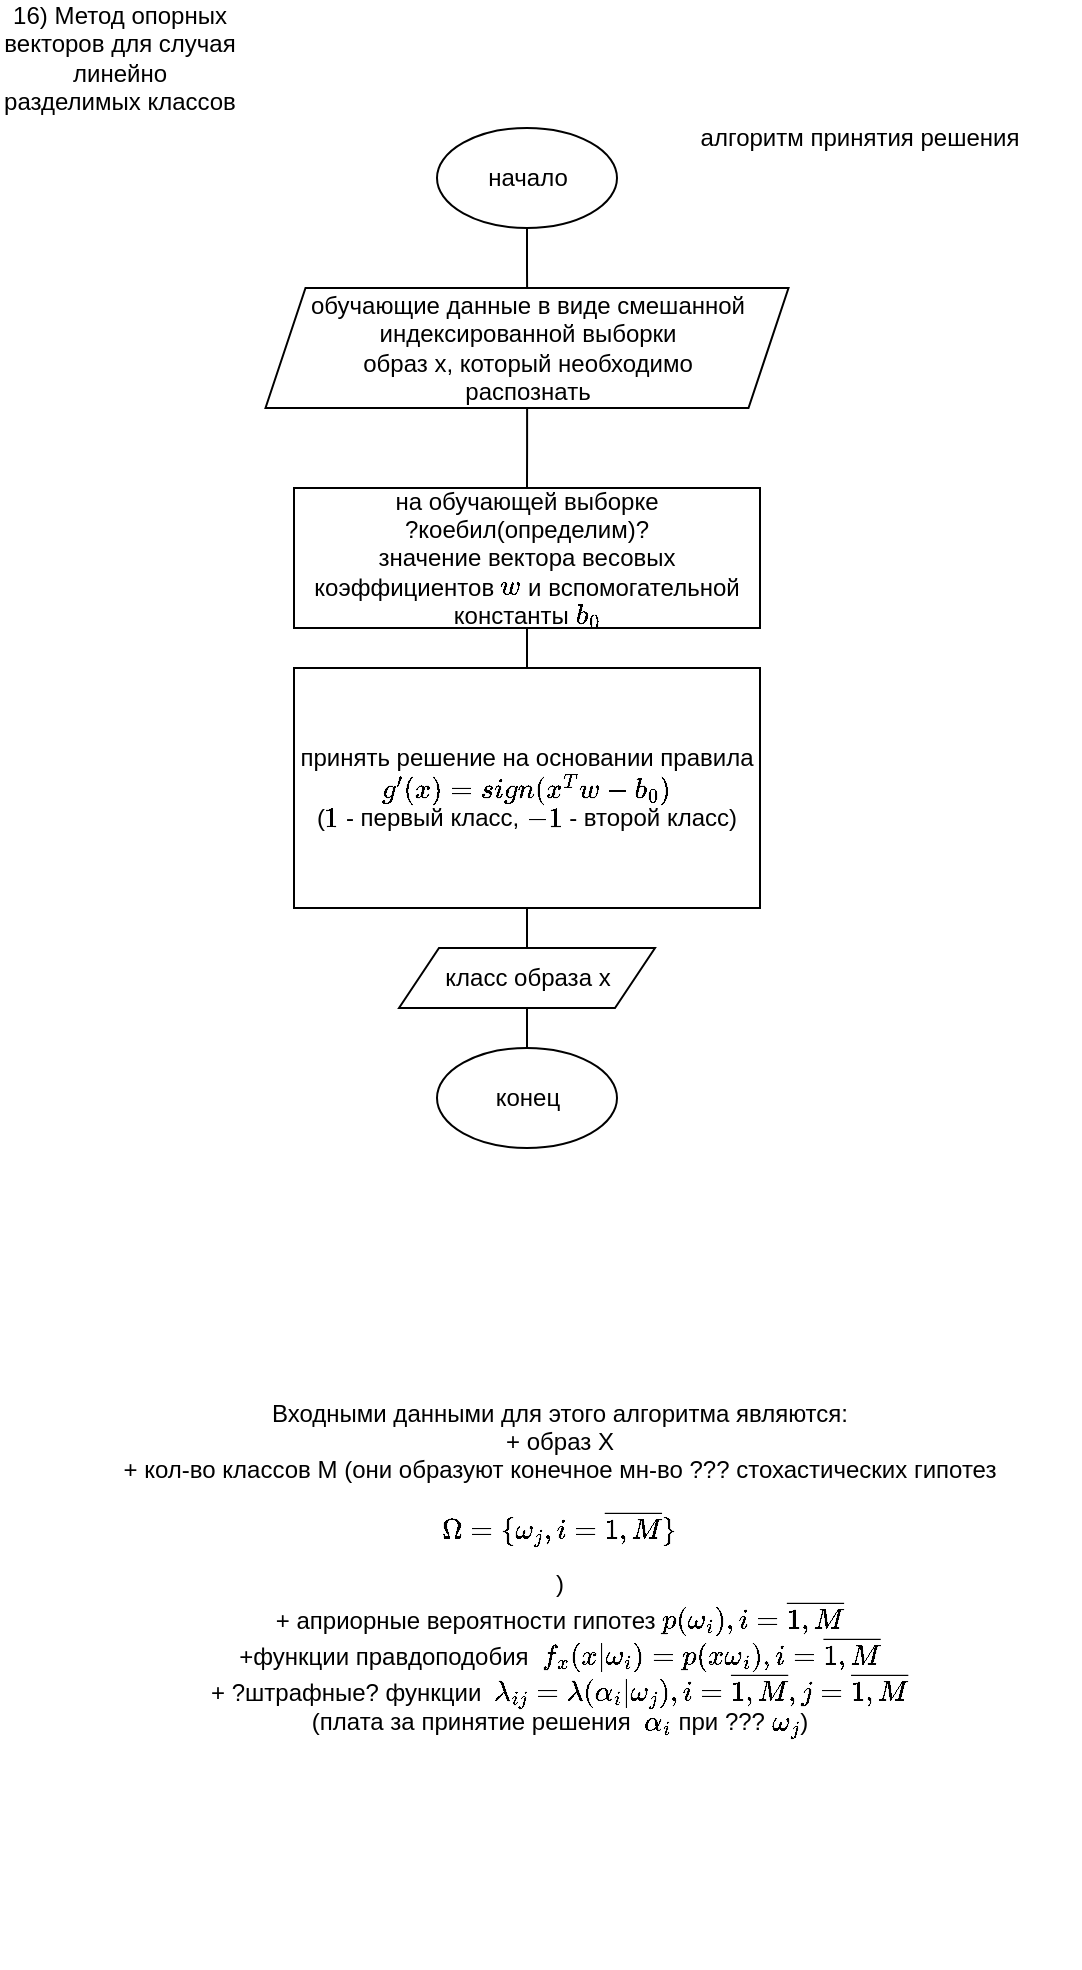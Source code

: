 <mxfile>
    <diagram id="1nuQO09vybNOhaYmFkF1" name="Page-1">
        <mxGraphModel dx="1054" dy="779" grid="1" gridSize="10" guides="1" tooltips="1" connect="1" arrows="1" fold="1" page="1" pageScale="1" pageWidth="827" pageHeight="1169" background="#ffffff" math="1" shadow="0">
            <root>
                <mxCell id="0"/>
                <mxCell id="1" parent="0"/>
                <mxCell id="zMBQPZwOg3jAW1KsyyCJ-15" style="edgeStyle=orthogonalEdgeStyle;rounded=0;orthogonalLoop=1;jettySize=auto;html=1;endArrow=none;endFill=0;startArrow=none;startFill=0;" parent="1" source="zMBQPZwOg3jAW1KsyyCJ-1" target="zMBQPZwOg3jAW1KsyyCJ-2" edge="1">
                    <mxGeometry relative="1" as="geometry"/>
                </mxCell>
                <mxCell id="zMBQPZwOg3jAW1KsyyCJ-1" value="начало" style="ellipse;whiteSpace=wrap;html=1;" parent="1" vertex="1">
                    <mxGeometry x="328.5" y="220" width="90" height="50" as="geometry"/>
                </mxCell>
                <mxCell id="zMBQPZwOg3jAW1KsyyCJ-16" style="edgeStyle=orthogonalEdgeStyle;rounded=0;orthogonalLoop=1;jettySize=auto;html=1;entryX=0.5;entryY=0;entryDx=0;entryDy=0;endArrow=none;endFill=0;" parent="1" source="zMBQPZwOg3jAW1KsyyCJ-2" target="zMBQPZwOg3jAW1KsyyCJ-9" edge="1">
                    <mxGeometry relative="1" as="geometry"/>
                </mxCell>
                <mxCell id="zMBQPZwOg3jAW1KsyyCJ-2" value="обучающие данные в виде смешанной индексированной&amp;nbsp;выборки&lt;br&gt;образ x, который необходимо &lt;br&gt;распознать" style="shape=parallelogram;perimeter=parallelogramPerimeter;whiteSpace=wrap;html=1;fixedSize=1;strokeColor=default;fillColor=default;allowArrows=1;connectable=1;" parent="1" vertex="1">
                    <mxGeometry x="242.75" y="300" width="261.5" height="60" as="geometry"/>
                </mxCell>
                <mxCell id="zMBQPZwOg3jAW1KsyyCJ-24" style="edgeStyle=orthogonalEdgeStyle;rounded=0;orthogonalLoop=1;jettySize=auto;html=1;entryX=0.5;entryY=0;entryDx=0;entryDy=0;startArrow=none;startFill=0;endArrow=none;endFill=0;" parent="1" source="zMBQPZwOg3jAW1KsyyCJ-9" target="zMBQPZwOg3jAW1KsyyCJ-10" edge="1">
                    <mxGeometry relative="1" as="geometry"/>
                </mxCell>
                <mxCell id="zMBQPZwOg3jAW1KsyyCJ-9" value="на обучающей выборке &lt;br&gt;?коебил(определим)?&lt;br&gt;значение вектора весовых коэффициентов \(w\) и вспомогательной константы \(b_0\)" style="rounded=0;whiteSpace=wrap;html=1;strokeColor=default;fillColor=default;" parent="1" vertex="1">
                    <mxGeometry x="257" y="400" width="233" height="70" as="geometry"/>
                </mxCell>
                <mxCell id="zMBQPZwOg3jAW1KsyyCJ-25" style="edgeStyle=orthogonalEdgeStyle;rounded=0;orthogonalLoop=1;jettySize=auto;html=1;entryX=0.5;entryY=0;entryDx=0;entryDy=0;startArrow=none;startFill=0;endArrow=none;endFill=0;" parent="1" source="zMBQPZwOg3jAW1KsyyCJ-10" target="zMBQPZwOg3jAW1KsyyCJ-11" edge="1">
                    <mxGeometry relative="1" as="geometry"/>
                </mxCell>
                <mxCell id="zMBQPZwOg3jAW1KsyyCJ-10" value="принять решение на основании правила \(g'(x) = sign(x^Tw-b_0)\)&lt;br&gt;(\(1\) - первый класс, \(-1\)&amp;nbsp;- второй класс)" style="rounded=0;whiteSpace=wrap;html=1;strokeColor=default;fillColor=default;" parent="1" vertex="1">
                    <mxGeometry x="257" y="490" width="233" height="120" as="geometry"/>
                </mxCell>
                <mxCell id="zMBQPZwOg3jAW1KsyyCJ-26" style="edgeStyle=orthogonalEdgeStyle;rounded=0;orthogonalLoop=1;jettySize=auto;html=1;entryX=0.5;entryY=0;entryDx=0;entryDy=0;startArrow=none;startFill=0;endArrow=none;endFill=0;" parent="1" source="zMBQPZwOg3jAW1KsyyCJ-11" target="zMBQPZwOg3jAW1KsyyCJ-12" edge="1">
                    <mxGeometry relative="1" as="geometry"/>
                </mxCell>
                <mxCell id="zMBQPZwOg3jAW1KsyyCJ-11" value="класс образа x" style="shape=parallelogram;perimeter=parallelogramPerimeter;whiteSpace=wrap;html=1;fixedSize=1;strokeColor=default;fillColor=default;" parent="1" vertex="1">
                    <mxGeometry x="309.5" y="630" width="128" height="30" as="geometry"/>
                </mxCell>
                <mxCell id="zMBQPZwOg3jAW1KsyyCJ-12" value="конец" style="ellipse;whiteSpace=wrap;html=1;" parent="1" vertex="1">
                    <mxGeometry x="328.5" y="680" width="90" height="50" as="geometry"/>
                </mxCell>
                <mxCell id="zMBQPZwOg3jAW1KsyyCJ-27" value="алгоритм принятия решения" style="text;html=1;strokeColor=none;fillColor=none;align=center;verticalAlign=middle;whiteSpace=wrap;rounded=0;" parent="1" vertex="1">
                    <mxGeometry x="450" y="210" width="180" height="30" as="geometry"/>
                </mxCell>
                <mxCell id="zMBQPZwOg3jAW1KsyyCJ-30" value="Входными данными для этого алгоритма являются:&lt;br&gt;+ образ X&lt;br&gt;+ кол-во классов M (они образуют конечное мн-во ??? стохастических гипотез&lt;br&gt;$$\Omega = \{\omega_j, i = \overline {1, M}\}$$)&lt;br&gt;+ априорные вероятности гипотез \(p(\omega_i), i = \overline {1, M}\)&lt;br&gt;+функции правдоподобия&amp;nbsp; \(f_x (x| \omega_i)= p (x\omega_i), i = \overline {1, M}\)&lt;br&gt;+ ?штрафные? функции&amp;nbsp; \(\lambda_{ij}&amp;nbsp;&lt;br&gt;&amp;nbsp;= \lambda(\alpha_i|\omega_j), i = \overline {1, M} , j = \overline {1, M}\)&lt;br&gt;(плата за принятие решения&amp;nbsp; \(\alpha_i\) при ??? \(\omega_j\))" style="text;html=1;strokeColor=none;fillColor=none;align=center;verticalAlign=middle;whiteSpace=wrap;rounded=0;" parent="1" vertex="1">
                    <mxGeometry x="130" y="740" width="520" height="400" as="geometry"/>
                </mxCell>
                <mxCell id="zMBQPZwOg3jAW1KsyyCJ-31" value="16)&amp;nbsp;Метод опорных векторов для случая линейно разделимых классов" style="text;html=1;strokeColor=none;fillColor=none;align=center;verticalAlign=middle;whiteSpace=wrap;rounded=0;" parent="1" vertex="1">
                    <mxGeometry x="110" y="170" width="120" height="30" as="geometry"/>
                </mxCell>
            </root>
        </mxGraphModel>
    </diagram>
</mxfile>